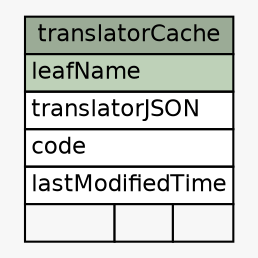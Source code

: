 // dot 2.34.0 on Linux 3.11.6-1-ARCH
// SchemaSpy rev 590
digraph "translatorCache" {
  graph [
    rankdir="RL"
    bgcolor="#f7f7f7"
    nodesep="0.18"
    ranksep="0.46"
    fontname="Helvetica"
    fontsize="11"
  ];
  node [
    fontname="Helvetica"
    fontsize="11"
    shape="plaintext"
  ];
  edge [
    arrowsize="0.8"
  ];
  "translatorCache" [
    label=<
    <TABLE BORDER="0" CELLBORDER="1" CELLSPACING="0" BGCOLOR="#ffffff">
      <TR><TD COLSPAN="3" BGCOLOR="#9bab96" ALIGN="CENTER">translatorCache</TD></TR>
      <TR><TD PORT="leafName" COLSPAN="3" BGCOLOR="#bed1b8" ALIGN="LEFT">leafName</TD></TR>
      <TR><TD PORT="translatorJSON" COLSPAN="3" ALIGN="LEFT">translatorJSON</TD></TR>
      <TR><TD PORT="code" COLSPAN="3" ALIGN="LEFT">code</TD></TR>
      <TR><TD PORT="lastModifiedTime" COLSPAN="3" ALIGN="LEFT">lastModifiedTime</TD></TR>
      <TR><TD ALIGN="LEFT" BGCOLOR="#f7f7f7">  </TD><TD ALIGN="RIGHT" BGCOLOR="#f7f7f7">  </TD><TD ALIGN="RIGHT" BGCOLOR="#f7f7f7">  </TD></TR>
    </TABLE>>
    URL="tables/translatorCache.html"
    tooltip="translatorCache"
  ];
}
